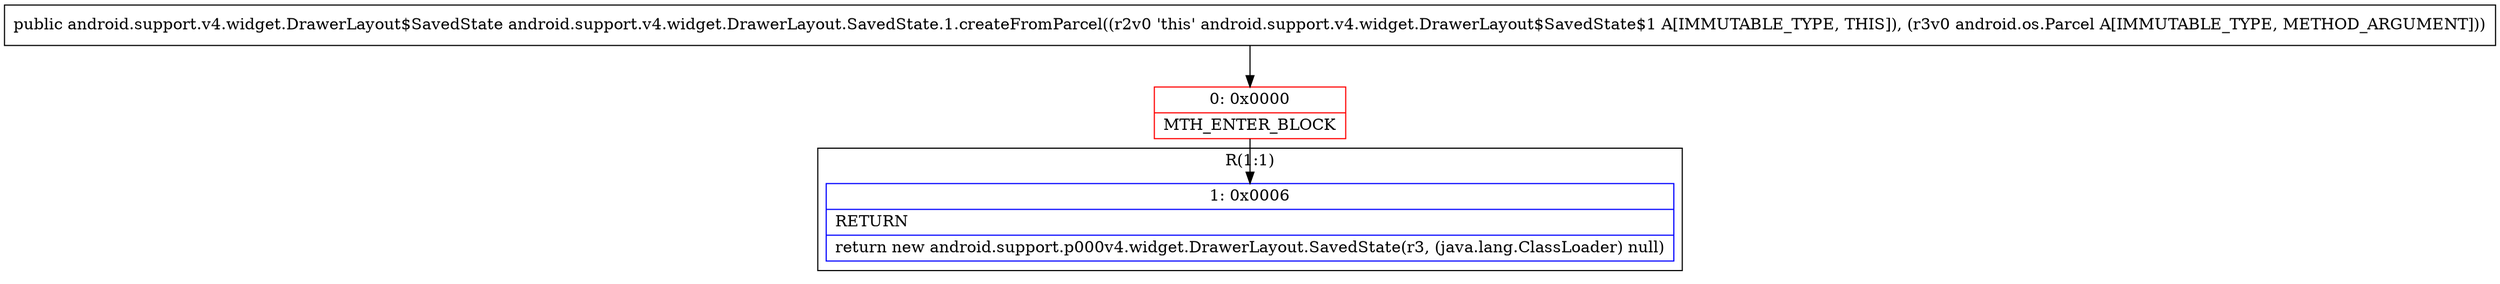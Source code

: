 digraph "CFG forandroid.support.v4.widget.DrawerLayout.SavedState.1.createFromParcel(Landroid\/os\/Parcel;)Landroid\/support\/v4\/widget\/DrawerLayout$SavedState;" {
subgraph cluster_Region_1665369398 {
label = "R(1:1)";
node [shape=record,color=blue];
Node_1 [shape=record,label="{1\:\ 0x0006|RETURN\l|return new android.support.p000v4.widget.DrawerLayout.SavedState(r3, (java.lang.ClassLoader) null)\l}"];
}
Node_0 [shape=record,color=red,label="{0\:\ 0x0000|MTH_ENTER_BLOCK\l}"];
MethodNode[shape=record,label="{public android.support.v4.widget.DrawerLayout$SavedState android.support.v4.widget.DrawerLayout.SavedState.1.createFromParcel((r2v0 'this' android.support.v4.widget.DrawerLayout$SavedState$1 A[IMMUTABLE_TYPE, THIS]), (r3v0 android.os.Parcel A[IMMUTABLE_TYPE, METHOD_ARGUMENT])) }"];
MethodNode -> Node_0;
Node_0 -> Node_1;
}

